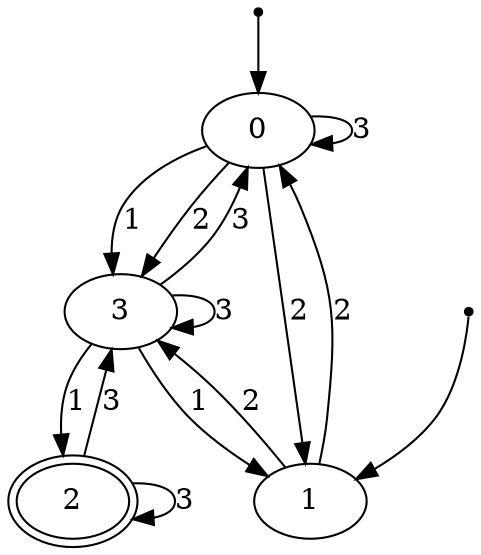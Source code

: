 digraph a { 
F0[shape=point] ;
F0->0 ;
0->3 [label="1"] ;
0->1 [label="2"] ;
0->3 [label="2"] ;
0->0 [label="3"] ;
F1[shape=point] ;
F1->1 ;
1->3 [label="2"] ;
1->0 [label="2"] ;
2[peripheries=2] ;
2->3 [label="3"] ;
2->2 [label="3"] ;
3 ;
3->2 [label="1"] ;
3->1 [label="1"] ;
3->0 [label="3"] ;
3->3 [label="3"] ;

 }